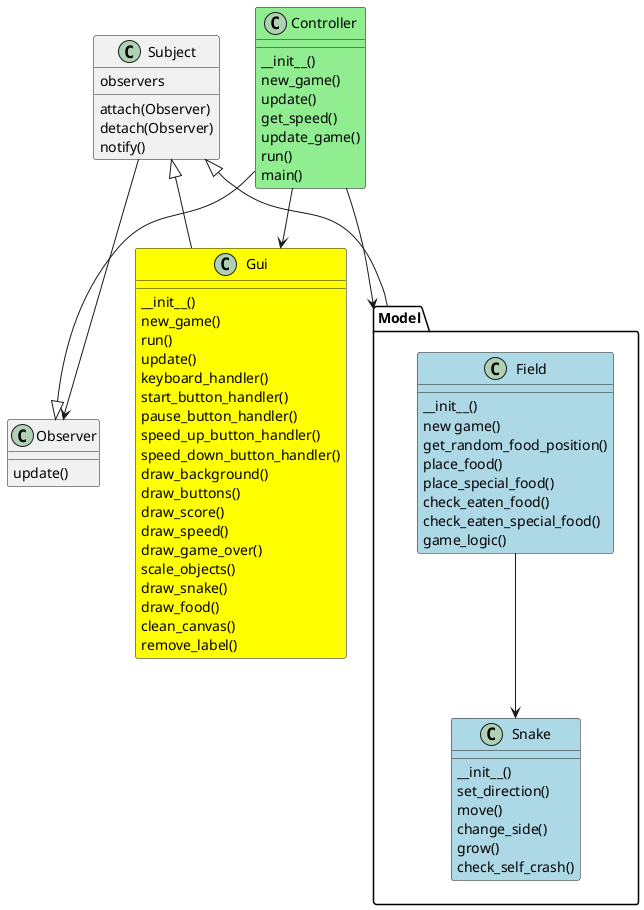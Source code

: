 @startuml


class Subject {
    observers
    attach(Observer)
    detach(Observer)
    notify()
}

class Observer {
    update()
}



class Gui #yellow{
__init__()
new_game()
run()
update()
keyboard_handler()
start_button_handler()
pause_button_handler()
speed_up_button_handler()
speed_down_button_handler()
draw_background()
draw_buttons()
draw_score()
draw_speed()
draw_game_over()
scale_objects()
draw_snake()
draw_food()
clean_canvas()
remove_label()
}



class Controller #lightgreen{
__init__()
new_game()
update()
get_speed()
update_game()
run()
main()

}
namespace Model {

class Snake #lightblue{
__init__()
set_direction()
move()
change_side()
grow()
check_self_crash()
}



class Field #lightblue{
__init__()
new game()
get_random_food_position()
place_food()
place_special_food()
check_eaten_food()
check_eaten_special_food()
game_logic()

}

Field --> Snake

}

Subject <|-- Model
Subject --> Observer
Subject <|-- Gui
Controller --|> Observer
Controller --> Gui
Controller --> Model
@enduml
